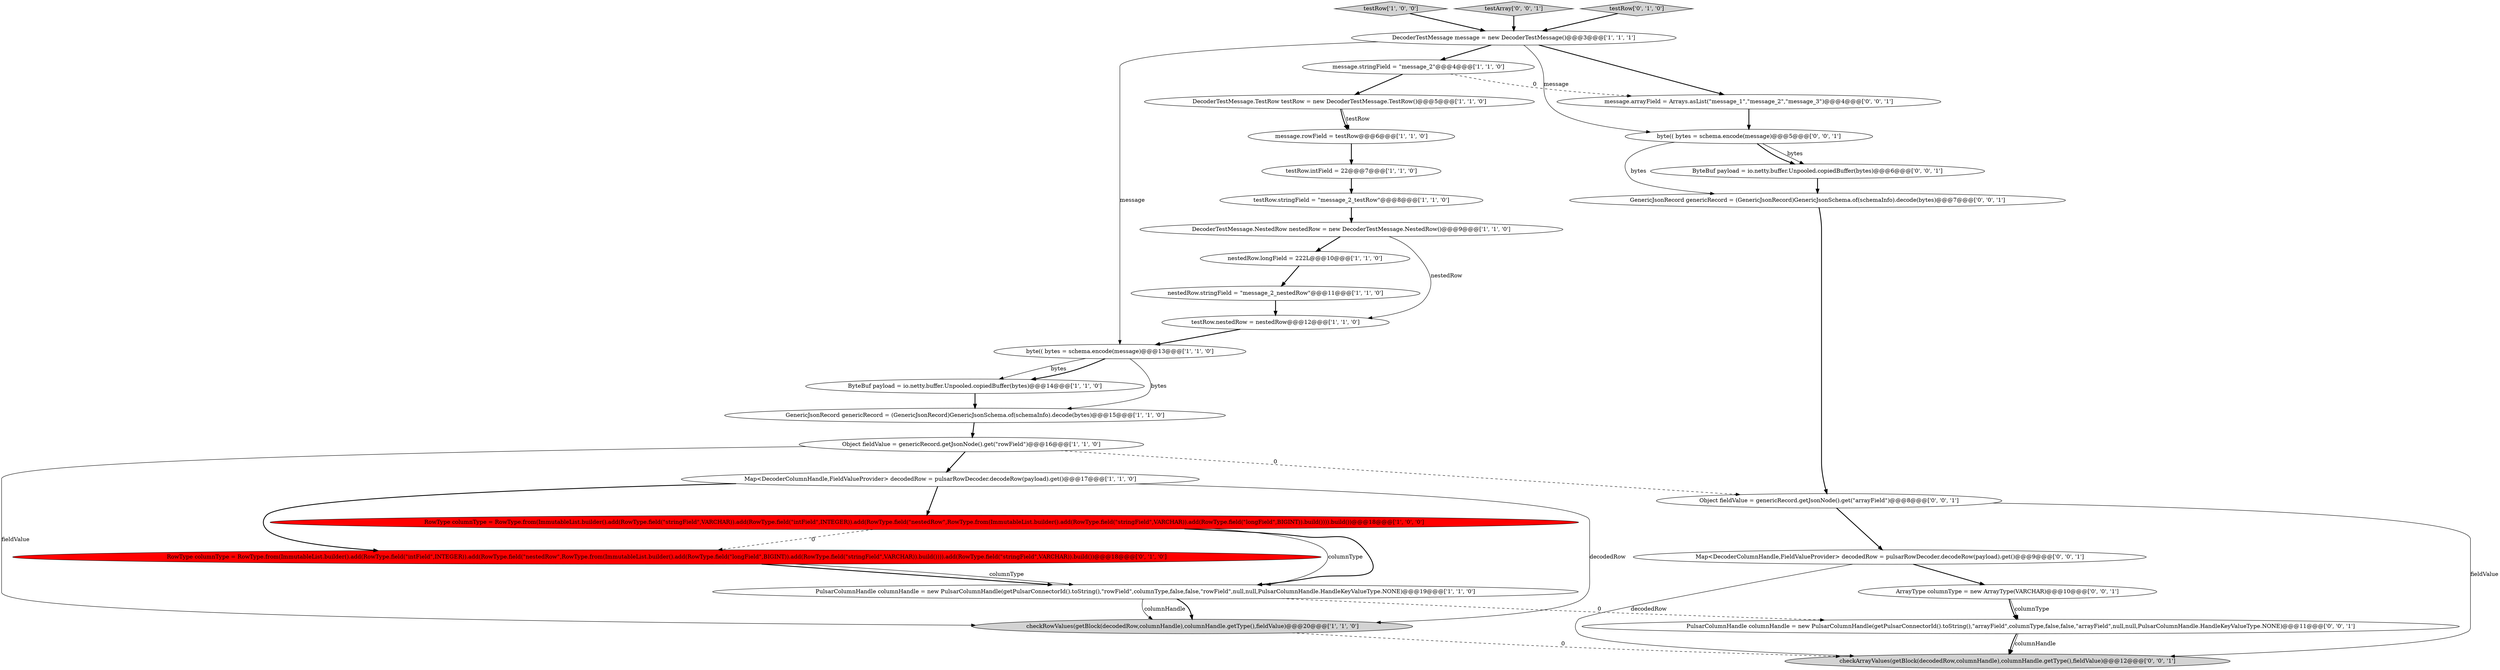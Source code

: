 digraph {
5 [style = filled, label = "testRow.intField = 22@@@7@@@['1', '1', '0']", fillcolor = white, shape = ellipse image = "AAA0AAABBB1BBB"];
27 [style = filled, label = "checkArrayValues(getBlock(decodedRow,columnHandle),columnHandle.getType(),fieldValue)@@@12@@@['0', '0', '1']", fillcolor = lightgray, shape = ellipse image = "AAA0AAABBB3BBB"];
8 [style = filled, label = "testRow['1', '0', '0']", fillcolor = lightgray, shape = diamond image = "AAA0AAABBB1BBB"];
18 [style = filled, label = "nestedRow.stringField = \"message_2_nestedRow\"@@@11@@@['1', '1', '0']", fillcolor = white, shape = ellipse image = "AAA0AAABBB1BBB"];
21 [style = filled, label = "message.arrayField = Arrays.asList(\"message_1\",\"message_2\",\"message_3\")@@@4@@@['0', '0', '1']", fillcolor = white, shape = ellipse image = "AAA0AAABBB3BBB"];
6 [style = filled, label = "DecoderTestMessage message = new DecoderTestMessage()@@@3@@@['1', '1', '1']", fillcolor = white, shape = ellipse image = "AAA0AAABBB1BBB"];
24 [style = filled, label = "Object fieldValue = genericRecord.getJsonNode().get(\"arrayField\")@@@8@@@['0', '0', '1']", fillcolor = white, shape = ellipse image = "AAA0AAABBB3BBB"];
16 [style = filled, label = "DecoderTestMessage.TestRow testRow = new DecoderTestMessage.TestRow()@@@5@@@['1', '1', '0']", fillcolor = white, shape = ellipse image = "AAA0AAABBB1BBB"];
10 [style = filled, label = "GenericJsonRecord genericRecord = (GenericJsonRecord)GenericJsonSchema.of(schemaInfo).decode(bytes)@@@15@@@['1', '1', '0']", fillcolor = white, shape = ellipse image = "AAA0AAABBB1BBB"];
29 [style = filled, label = "PulsarColumnHandle columnHandle = new PulsarColumnHandle(getPulsarConnectorId().toString(),\"arrayField\",columnType,false,false,\"arrayField\",null,null,PulsarColumnHandle.HandleKeyValueType.NONE)@@@11@@@['0', '0', '1']", fillcolor = white, shape = ellipse image = "AAA0AAABBB3BBB"];
2 [style = filled, label = "ByteBuf payload = io.netty.buffer.Unpooled.copiedBuffer(bytes)@@@14@@@['1', '1', '0']", fillcolor = white, shape = ellipse image = "AAA0AAABBB1BBB"];
12 [style = filled, label = "PulsarColumnHandle columnHandle = new PulsarColumnHandle(getPulsarConnectorId().toString(),\"rowField\",columnType,false,false,\"rowField\",null,null,PulsarColumnHandle.HandleKeyValueType.NONE)@@@19@@@['1', '1', '0']", fillcolor = white, shape = ellipse image = "AAA0AAABBB1BBB"];
11 [style = filled, label = "Object fieldValue = genericRecord.getJsonNode().get(\"rowField\")@@@16@@@['1', '1', '0']", fillcolor = white, shape = ellipse image = "AAA0AAABBB1BBB"];
9 [style = filled, label = "DecoderTestMessage.NestedRow nestedRow = new DecoderTestMessage.NestedRow()@@@9@@@['1', '1', '0']", fillcolor = white, shape = ellipse image = "AAA0AAABBB1BBB"];
28 [style = filled, label = "ByteBuf payload = io.netty.buffer.Unpooled.copiedBuffer(bytes)@@@6@@@['0', '0', '1']", fillcolor = white, shape = ellipse image = "AAA0AAABBB3BBB"];
25 [style = filled, label = "ArrayType columnType = new ArrayType(VARCHAR)@@@10@@@['0', '0', '1']", fillcolor = white, shape = ellipse image = "AAA0AAABBB3BBB"];
17 [style = filled, label = "Map<DecoderColumnHandle,FieldValueProvider> decodedRow = pulsarRowDecoder.decodeRow(payload).get()@@@17@@@['1', '1', '0']", fillcolor = white, shape = ellipse image = "AAA0AAABBB1BBB"];
13 [style = filled, label = "message.stringField = \"message_2\"@@@4@@@['1', '1', '0']", fillcolor = white, shape = ellipse image = "AAA0AAABBB1BBB"];
30 [style = filled, label = "testArray['0', '0', '1']", fillcolor = lightgray, shape = diamond image = "AAA0AAABBB3BBB"];
3 [style = filled, label = "checkRowValues(getBlock(decodedRow,columnHandle),columnHandle.getType(),fieldValue)@@@20@@@['1', '1', '0']", fillcolor = lightgray, shape = ellipse image = "AAA0AAABBB1BBB"];
0 [style = filled, label = "byte(( bytes = schema.encode(message)@@@13@@@['1', '1', '0']", fillcolor = white, shape = ellipse image = "AAA0AAABBB1BBB"];
4 [style = filled, label = "nestedRow.longField = 222L@@@10@@@['1', '1', '0']", fillcolor = white, shape = ellipse image = "AAA0AAABBB1BBB"];
7 [style = filled, label = "message.rowField = testRow@@@6@@@['1', '1', '0']", fillcolor = white, shape = ellipse image = "AAA0AAABBB1BBB"];
19 [style = filled, label = "testRow['0', '1', '0']", fillcolor = lightgray, shape = diamond image = "AAA0AAABBB2BBB"];
1 [style = filled, label = "testRow.stringField = \"message_2_testRow\"@@@8@@@['1', '1', '0']", fillcolor = white, shape = ellipse image = "AAA0AAABBB1BBB"];
15 [style = filled, label = "RowType columnType = RowType.from(ImmutableList.builder().add(RowType.field(\"stringField\",VARCHAR)).add(RowType.field(\"intField\",INTEGER)).add(RowType.field(\"nestedRow\",RowType.from(ImmutableList.builder().add(RowType.field(\"stringField\",VARCHAR)).add(RowType.field(\"longField\",BIGINT)).build()))).build())@@@18@@@['1', '0', '0']", fillcolor = red, shape = ellipse image = "AAA1AAABBB1BBB"];
23 [style = filled, label = "GenericJsonRecord genericRecord = (GenericJsonRecord)GenericJsonSchema.of(schemaInfo).decode(bytes)@@@7@@@['0', '0', '1']", fillcolor = white, shape = ellipse image = "AAA0AAABBB3BBB"];
22 [style = filled, label = "byte(( bytes = schema.encode(message)@@@5@@@['0', '0', '1']", fillcolor = white, shape = ellipse image = "AAA0AAABBB3BBB"];
14 [style = filled, label = "testRow.nestedRow = nestedRow@@@12@@@['1', '1', '0']", fillcolor = white, shape = ellipse image = "AAA0AAABBB1BBB"];
20 [style = filled, label = "RowType columnType = RowType.from(ImmutableList.builder().add(RowType.field(\"intField\",INTEGER)).add(RowType.field(\"nestedRow\",RowType.from(ImmutableList.builder().add(RowType.field(\"longField\",BIGINT)).add(RowType.field(\"stringField\",VARCHAR)).build()))).add(RowType.field(\"stringField\",VARCHAR)).build())@@@18@@@['0', '1', '0']", fillcolor = red, shape = ellipse image = "AAA1AAABBB2BBB"];
26 [style = filled, label = "Map<DecoderColumnHandle,FieldValueProvider> decodedRow = pulsarRowDecoder.decodeRow(payload).get()@@@9@@@['0', '0', '1']", fillcolor = white, shape = ellipse image = "AAA0AAABBB3BBB"];
15->12 [style = solid, label="columnType"];
15->20 [style = dashed, label="0"];
6->22 [style = solid, label="message"];
22->28 [style = solid, label="bytes"];
0->10 [style = solid, label="bytes"];
24->27 [style = solid, label="fieldValue"];
25->29 [style = solid, label="columnType"];
6->21 [style = bold, label=""];
9->4 [style = bold, label=""];
26->25 [style = bold, label=""];
0->2 [style = bold, label=""];
3->27 [style = dashed, label="0"];
16->7 [style = bold, label=""];
6->0 [style = solid, label="message"];
4->18 [style = bold, label=""];
8->6 [style = bold, label=""];
22->28 [style = bold, label=""];
25->29 [style = bold, label=""];
26->27 [style = solid, label="decodedRow"];
30->6 [style = bold, label=""];
2->10 [style = bold, label=""];
19->6 [style = bold, label=""];
11->3 [style = solid, label="fieldValue"];
17->3 [style = solid, label="decodedRow"];
13->16 [style = bold, label=""];
1->9 [style = bold, label=""];
5->1 [style = bold, label=""];
24->26 [style = bold, label=""];
29->27 [style = bold, label=""];
7->5 [style = bold, label=""];
23->24 [style = bold, label=""];
13->21 [style = dashed, label="0"];
14->0 [style = bold, label=""];
29->27 [style = solid, label="columnHandle"];
22->23 [style = solid, label="bytes"];
21->22 [style = bold, label=""];
28->23 [style = bold, label=""];
6->13 [style = bold, label=""];
11->24 [style = dashed, label="0"];
20->12 [style = bold, label=""];
0->2 [style = solid, label="bytes"];
17->15 [style = bold, label=""];
12->29 [style = dashed, label="0"];
11->17 [style = bold, label=""];
20->12 [style = solid, label="columnType"];
15->12 [style = bold, label=""];
12->3 [style = bold, label=""];
12->3 [style = solid, label="columnHandle"];
16->7 [style = solid, label="testRow"];
9->14 [style = solid, label="nestedRow"];
18->14 [style = bold, label=""];
17->20 [style = bold, label=""];
10->11 [style = bold, label=""];
}
